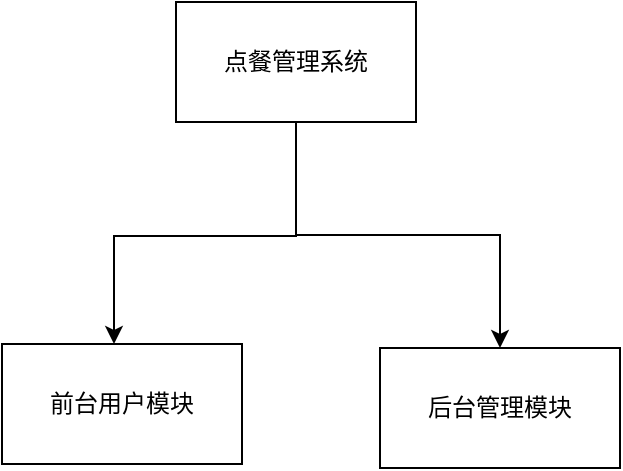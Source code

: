 <mxfile version="21.3.2" type="github">
  <diagram name="第 1 页" id="7AgpghjspiulDgtjg9ZI">
    <mxGraphModel dx="719" dy="335" grid="0" gridSize="10" guides="1" tooltips="1" connect="1" arrows="1" fold="1" page="1" pageScale="1" pageWidth="3300" pageHeight="4681" math="0" shadow="0">
      <root>
        <mxCell id="0" />
        <mxCell id="1" parent="0" />
        <mxCell id="MdAI9-u84VG2LdVfIiSa-1" style="edgeStyle=orthogonalEdgeStyle;rounded=0;orthogonalLoop=1;jettySize=auto;html=1;exitX=0.5;exitY=1;exitDx=0;exitDy=0;" edge="1" parent="1" source="MdAI9-u84VG2LdVfIiSa-3" target="MdAI9-u84VG2LdVfIiSa-5">
          <mxGeometry relative="1" as="geometry">
            <Array as="points">
              <mxPoint x="414" y="237" />
              <mxPoint x="323" y="237" />
            </Array>
          </mxGeometry>
        </mxCell>
        <mxCell id="MdAI9-u84VG2LdVfIiSa-2" style="edgeStyle=orthogonalEdgeStyle;rounded=0;orthogonalLoop=1;jettySize=auto;html=1;entryX=0.5;entryY=0;entryDx=0;entryDy=0;" edge="1" parent="1" source="MdAI9-u84VG2LdVfIiSa-3" target="MdAI9-u84VG2LdVfIiSa-4">
          <mxGeometry relative="1" as="geometry" />
        </mxCell>
        <mxCell id="MdAI9-u84VG2LdVfIiSa-3" value="点餐管理系统" style="rounded=0;whiteSpace=wrap;html=1;" vertex="1" parent="1">
          <mxGeometry x="354" y="120" width="120" height="60" as="geometry" />
        </mxCell>
        <mxCell id="MdAI9-u84VG2LdVfIiSa-4" value="后台管理模块" style="rounded=0;whiteSpace=wrap;html=1;" vertex="1" parent="1">
          <mxGeometry x="456" y="293" width="120" height="60" as="geometry" />
        </mxCell>
        <mxCell id="MdAI9-u84VG2LdVfIiSa-5" value="前台用户模块" style="rounded=0;whiteSpace=wrap;html=1;" vertex="1" parent="1">
          <mxGeometry x="267" y="291" width="120" height="60" as="geometry" />
        </mxCell>
      </root>
    </mxGraphModel>
  </diagram>
</mxfile>
